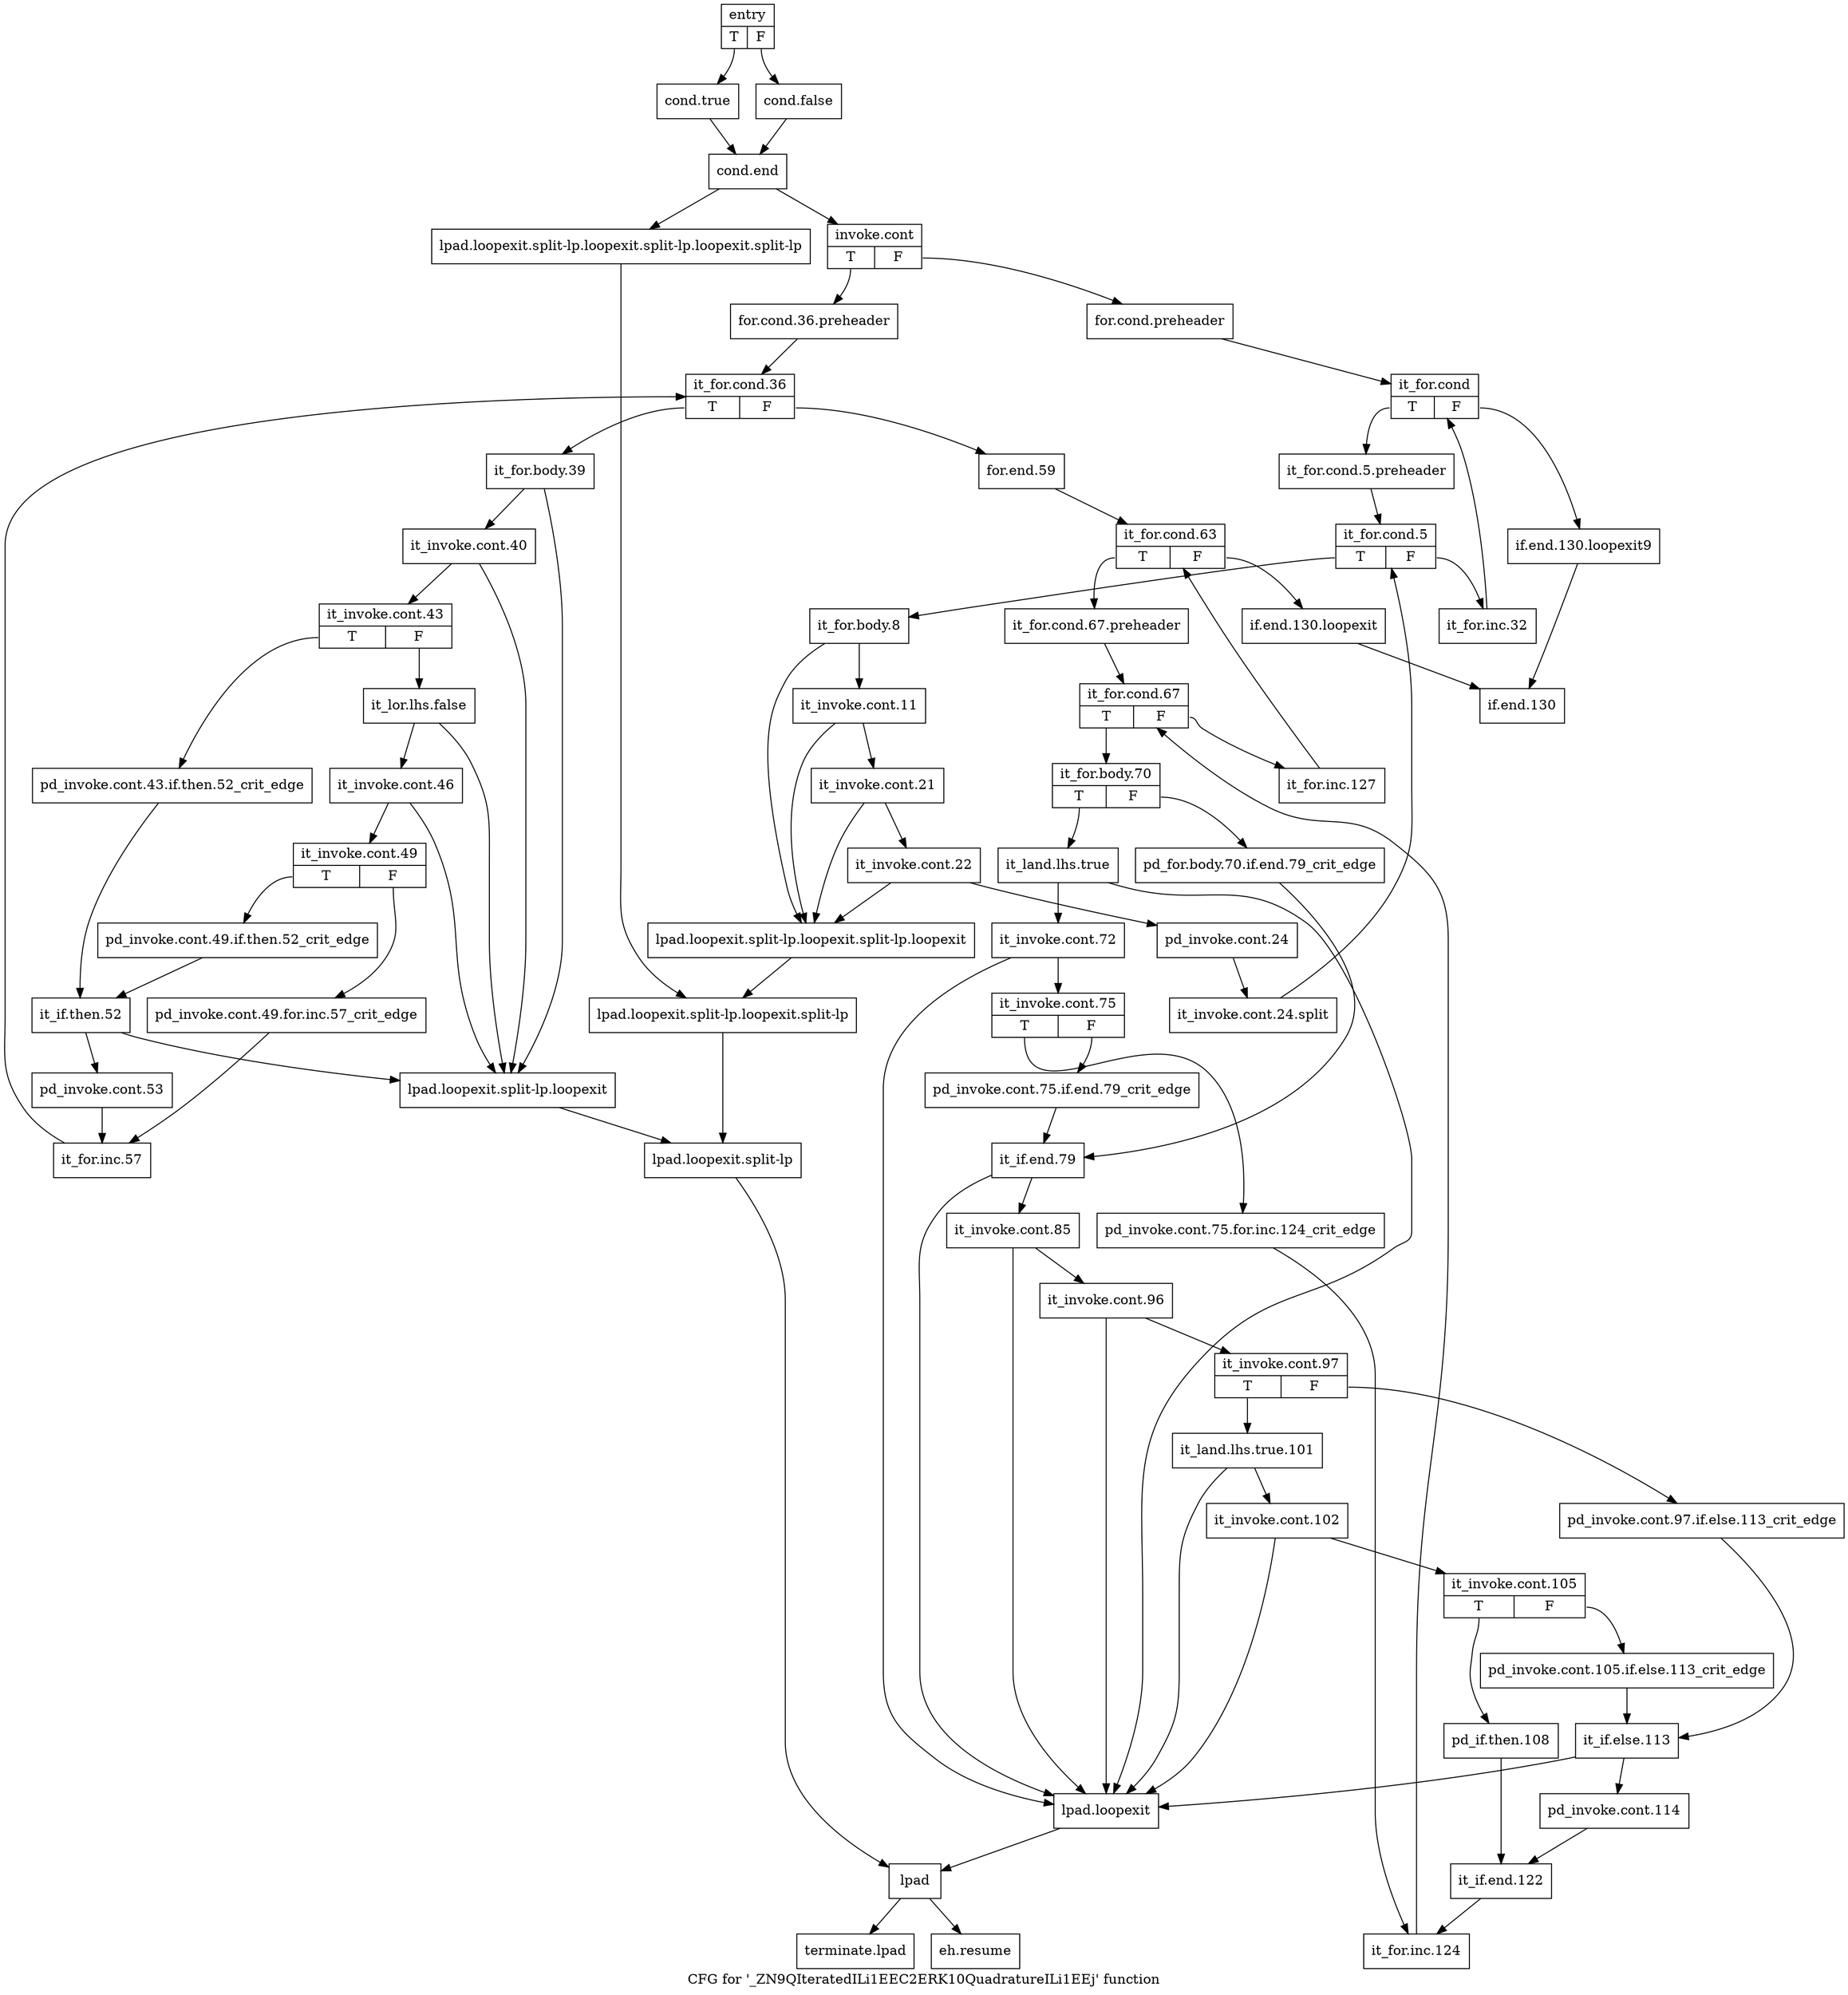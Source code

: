 digraph "CFG for '_ZN9QIteratedILi1EEC2ERK10QuadratureILi1EEj' function" {
	label="CFG for '_ZN9QIteratedILi1EEC2ERK10QuadratureILi1EEj' function";

	Node0x6eb66d0 [shape=record,label="{entry|{<s0>T|<s1>F}}"];
	Node0x6eb66d0:s0 -> Node0x6eb6720;
	Node0x6eb66d0:s1 -> Node0x6eb6770;
	Node0x6eb6720 [shape=record,label="{cond.true}"];
	Node0x6eb6720 -> Node0x6eb67c0;
	Node0x6eb6770 [shape=record,label="{cond.false}"];
	Node0x6eb6770 -> Node0x6eb67c0;
	Node0x6eb67c0 [shape=record,label="{cond.end}"];
	Node0x6eb67c0 -> Node0x6eb6810;
	Node0x6eb67c0 -> Node0x6eb6c70;
	Node0x6eb6810 [shape=record,label="{invoke.cont|{<s0>T|<s1>F}}"];
	Node0x6eb6810:s0 -> Node0x6eb68b0;
	Node0x6eb6810:s1 -> Node0x6eb6860;
	Node0x6eb6860 [shape=record,label="{for.cond.preheader}"];
	Node0x6eb6860 -> Node0x6eb6900;
	Node0x6eb68b0 [shape=record,label="{for.cond.36.preheader}"];
	Node0x6eb68b0 -> Node0x6eb6e00;
	Node0x6eb6900 [shape=record,label="{it_for.cond|{<s0>T|<s1>F}}"];
	Node0x6eb6900:s0 -> Node0x6eb6950;
	Node0x6eb6900:s1 -> Node0x6eb7a80;
	Node0x6eb6950 [shape=record,label="{it_for.cond.5.preheader}"];
	Node0x6eb6950 -> Node0x6eb69a0;
	Node0x6eb69a0 [shape=record,label="{it_for.cond.5|{<s0>T|<s1>F}}"];
	Node0x6eb69a0:s0 -> Node0x6eb69f0;
	Node0x6eb69a0:s1 -> Node0x6eb6db0;
	Node0x6eb69f0 [shape=record,label="{it_for.body.8}"];
	Node0x6eb69f0 -> Node0x6eb6a40;
	Node0x6eb69f0 -> Node0x6eb6c20;
	Node0x6eb6a40 [shape=record,label="{it_invoke.cont.11}"];
	Node0x6eb6a40 -> Node0x6eb6a90;
	Node0x6eb6a40 -> Node0x6eb6c20;
	Node0x6eb6a90 [shape=record,label="{it_invoke.cont.21}"];
	Node0x6eb6a90 -> Node0x6eb6ae0;
	Node0x6eb6a90 -> Node0x6eb6c20;
	Node0x6eb6ae0 [shape=record,label="{it_invoke.cont.22}"];
	Node0x6eb6ae0 -> Node0x6eb6b30;
	Node0x6eb6ae0 -> Node0x6eb6c20;
	Node0x6eb6b30 [shape=record,label="{pd_invoke.cont.24}"];
	Node0x6eb6b30 -> Node0xb128580;
	Node0xb128580 [shape=record,label="{it_invoke.cont.24.split}"];
	Node0xb128580 -> Node0x6eb69a0;
	Node0x6eb6b80 [shape=record,label="{lpad.loopexit}"];
	Node0x6eb6b80 -> Node0x6eb6d60;
	Node0x6eb6bd0 [shape=record,label="{lpad.loopexit.split-lp.loopexit}"];
	Node0x6eb6bd0 -> Node0x6eb6d10;
	Node0x6eb6c20 [shape=record,label="{lpad.loopexit.split-lp.loopexit.split-lp.loopexit}"];
	Node0x6eb6c20 -> Node0x6eb6cc0;
	Node0x6eb6c70 [shape=record,label="{lpad.loopexit.split-lp.loopexit.split-lp.loopexit.split-lp}"];
	Node0x6eb6c70 -> Node0x6eb6cc0;
	Node0x6eb6cc0 [shape=record,label="{lpad.loopexit.split-lp.loopexit.split-lp}"];
	Node0x6eb6cc0 -> Node0x6eb6d10;
	Node0x6eb6d10 [shape=record,label="{lpad.loopexit.split-lp}"];
	Node0x6eb6d10 -> Node0x6eb6d60;
	Node0x6eb6d60 [shape=record,label="{lpad}"];
	Node0x6eb6d60 -> Node0x6eb7b20;
	Node0x6eb6d60 -> Node0x6eb7b70;
	Node0x6eb6db0 [shape=record,label="{it_for.inc.32}"];
	Node0x6eb6db0 -> Node0x6eb6900;
	Node0x6eb6e00 [shape=record,label="{it_for.cond.36|{<s0>T|<s1>F}}"];
	Node0x6eb6e00:s0 -> Node0x6eb6e50;
	Node0x6eb6e00:s1 -> Node0x6eb7210;
	Node0x6eb6e50 [shape=record,label="{it_for.body.39}"];
	Node0x6eb6e50 -> Node0x6eb6ea0;
	Node0x6eb6e50 -> Node0x6eb6bd0;
	Node0x6eb6ea0 [shape=record,label="{it_invoke.cont.40}"];
	Node0x6eb6ea0 -> Node0x6eb6ef0;
	Node0x6eb6ea0 -> Node0x6eb6bd0;
	Node0x6eb6ef0 [shape=record,label="{it_invoke.cont.43|{<s0>T|<s1>F}}"];
	Node0x6eb6ef0:s0 -> Node0x6eb6f40;
	Node0x6eb6ef0:s1 -> Node0x6eb6f90;
	Node0x6eb6f40 [shape=record,label="{pd_invoke.cont.43.if.then.52_crit_edge}"];
	Node0x6eb6f40 -> Node0x6eb7120;
	Node0x6eb6f90 [shape=record,label="{it_lor.lhs.false}"];
	Node0x6eb6f90 -> Node0x6eb6fe0;
	Node0x6eb6f90 -> Node0x6eb6bd0;
	Node0x6eb6fe0 [shape=record,label="{it_invoke.cont.46}"];
	Node0x6eb6fe0 -> Node0x6eb7030;
	Node0x6eb6fe0 -> Node0x6eb6bd0;
	Node0x6eb7030 [shape=record,label="{it_invoke.cont.49|{<s0>T|<s1>F}}"];
	Node0x6eb7030:s0 -> Node0x6eb70d0;
	Node0x6eb7030:s1 -> Node0x6eb7080;
	Node0x6eb7080 [shape=record,label="{pd_invoke.cont.49.for.inc.57_crit_edge}"];
	Node0x6eb7080 -> Node0x6eb71c0;
	Node0x6eb70d0 [shape=record,label="{pd_invoke.cont.49.if.then.52_crit_edge}"];
	Node0x6eb70d0 -> Node0x6eb7120;
	Node0x6eb7120 [shape=record,label="{it_if.then.52}"];
	Node0x6eb7120 -> Node0x6eb7170;
	Node0x6eb7120 -> Node0x6eb6bd0;
	Node0x6eb7170 [shape=record,label="{pd_invoke.cont.53}"];
	Node0x6eb7170 -> Node0x6eb71c0;
	Node0x6eb71c0 [shape=record,label="{it_for.inc.57}"];
	Node0x6eb71c0 -> Node0x6eb6e00;
	Node0x6eb7210 [shape=record,label="{for.end.59}"];
	Node0x6eb7210 -> Node0x6eb7260;
	Node0x6eb7260 [shape=record,label="{it_for.cond.63|{<s0>T|<s1>F}}"];
	Node0x6eb7260:s0 -> Node0x6eb72b0;
	Node0x6eb7260:s1 -> Node0x6eb7a30;
	Node0x6eb72b0 [shape=record,label="{it_for.cond.67.preheader}"];
	Node0x6eb72b0 -> Node0x6eb7300;
	Node0x6eb7300 [shape=record,label="{it_for.cond.67|{<s0>T|<s1>F}}"];
	Node0x6eb7300:s0 -> Node0x6eb7350;
	Node0x6eb7300:s1 -> Node0x6eb79e0;
	Node0x6eb7350 [shape=record,label="{it_for.body.70|{<s0>T|<s1>F}}"];
	Node0x6eb7350:s0 -> Node0x6eb73f0;
	Node0x6eb7350:s1 -> Node0x6eb73a0;
	Node0x6eb73a0 [shape=record,label="{pd_for.body.70.if.end.79_crit_edge}"];
	Node0x6eb73a0 -> Node0x6eb7580;
	Node0x6eb73f0 [shape=record,label="{it_land.lhs.true}"];
	Node0x6eb73f0 -> Node0x6eb7440;
	Node0x6eb73f0 -> Node0x6eb6b80;
	Node0x6eb7440 [shape=record,label="{it_invoke.cont.72}"];
	Node0x6eb7440 -> Node0x6eb7490;
	Node0x6eb7440 -> Node0x6eb6b80;
	Node0x6eb7490 [shape=record,label="{it_invoke.cont.75|{<s0>T|<s1>F}}"];
	Node0x6eb7490:s0 -> Node0x6eb7530;
	Node0x6eb7490:s1 -> Node0x6eb74e0;
	Node0x6eb74e0 [shape=record,label="{pd_invoke.cont.75.if.end.79_crit_edge}"];
	Node0x6eb74e0 -> Node0x6eb7580;
	Node0x6eb7530 [shape=record,label="{pd_invoke.cont.75.for.inc.124_crit_edge}"];
	Node0x6eb7530 -> Node0x6eb7990;
	Node0x6eb7580 [shape=record,label="{it_if.end.79}"];
	Node0x6eb7580 -> Node0x6eb75d0;
	Node0x6eb7580 -> Node0x6eb6b80;
	Node0x6eb75d0 [shape=record,label="{it_invoke.cont.85}"];
	Node0x6eb75d0 -> Node0x6eb7620;
	Node0x6eb75d0 -> Node0x6eb6b80;
	Node0x6eb7620 [shape=record,label="{it_invoke.cont.96}"];
	Node0x6eb7620 -> Node0x6eb7670;
	Node0x6eb7620 -> Node0x6eb6b80;
	Node0x6eb7670 [shape=record,label="{it_invoke.cont.97|{<s0>T|<s1>F}}"];
	Node0x6eb7670:s0 -> Node0x6eb7710;
	Node0x6eb7670:s1 -> Node0x6eb76c0;
	Node0x6eb76c0 [shape=record,label="{pd_invoke.cont.97.if.else.113_crit_edge}"];
	Node0x6eb76c0 -> Node0x6eb78a0;
	Node0x6eb7710 [shape=record,label="{it_land.lhs.true.101}"];
	Node0x6eb7710 -> Node0x6eb7760;
	Node0x6eb7710 -> Node0x6eb6b80;
	Node0x6eb7760 [shape=record,label="{it_invoke.cont.102}"];
	Node0x6eb7760 -> Node0x6eb77b0;
	Node0x6eb7760 -> Node0x6eb6b80;
	Node0x6eb77b0 [shape=record,label="{it_invoke.cont.105|{<s0>T|<s1>F}}"];
	Node0x6eb77b0:s0 -> Node0x6eb7850;
	Node0x6eb77b0:s1 -> Node0x6eb7800;
	Node0x6eb7800 [shape=record,label="{pd_invoke.cont.105.if.else.113_crit_edge}"];
	Node0x6eb7800 -> Node0x6eb78a0;
	Node0x6eb7850 [shape=record,label="{pd_if.then.108}"];
	Node0x6eb7850 -> Node0x6eb7940;
	Node0x6eb78a0 [shape=record,label="{it_if.else.113}"];
	Node0x6eb78a0 -> Node0x6eb78f0;
	Node0x6eb78a0 -> Node0x6eb6b80;
	Node0x6eb78f0 [shape=record,label="{pd_invoke.cont.114}"];
	Node0x6eb78f0 -> Node0x6eb7940;
	Node0x6eb7940 [shape=record,label="{it_if.end.122}"];
	Node0x6eb7940 -> Node0x6eb7990;
	Node0x6eb7990 [shape=record,label="{it_for.inc.124}"];
	Node0x6eb7990 -> Node0x6eb7300;
	Node0x6eb79e0 [shape=record,label="{it_for.inc.127}"];
	Node0x6eb79e0 -> Node0x6eb7260;
	Node0x6eb7a30 [shape=record,label="{if.end.130.loopexit}"];
	Node0x6eb7a30 -> Node0x6eb7ad0;
	Node0x6eb7a80 [shape=record,label="{if.end.130.loopexit9}"];
	Node0x6eb7a80 -> Node0x6eb7ad0;
	Node0x6eb7ad0 [shape=record,label="{if.end.130}"];
	Node0x6eb7b20 [shape=record,label="{eh.resume}"];
	Node0x6eb7b70 [shape=record,label="{terminate.lpad}"];
}
